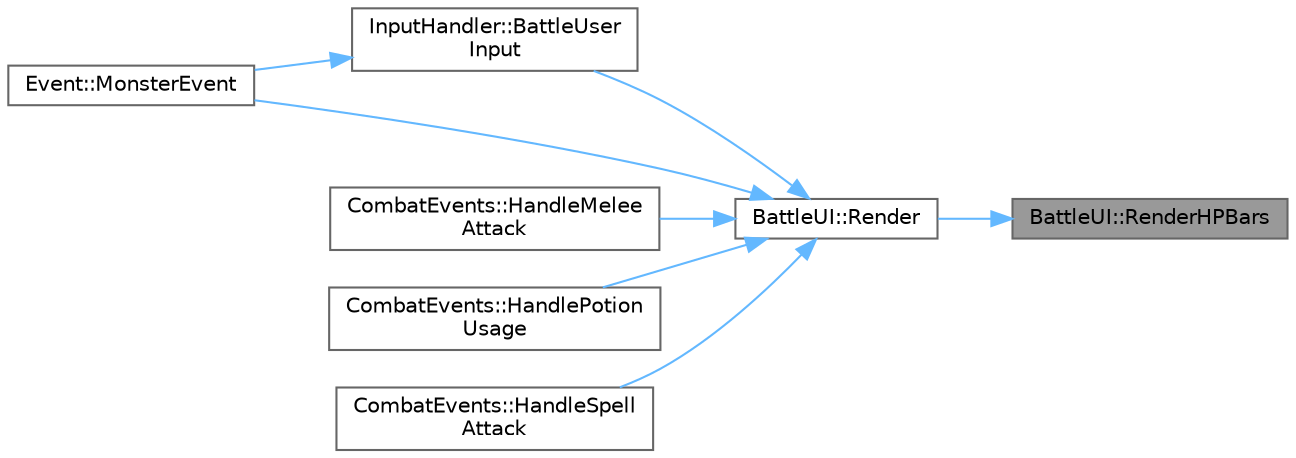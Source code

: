 digraph "BattleUI::RenderHPBars"
{
 // LATEX_PDF_SIZE
  bgcolor="transparent";
  edge [fontname=Helvetica,fontsize=10,labelfontname=Helvetica,labelfontsize=10];
  node [fontname=Helvetica,fontsize=10,shape=box,height=0.2,width=0.4];
  rankdir="RL";
  Node1 [id="Node000001",label="BattleUI::RenderHPBars",height=0.2,width=0.4,color="gray40", fillcolor="grey60", style="filled", fontcolor="black",tooltip="Renders the HP bars for the player and the monster."];
  Node1 -> Node2 [id="edge8_Node000001_Node000002",dir="back",color="steelblue1",style="solid",tooltip=" "];
  Node2 [id="Node000002",label="BattleUI::Render",height=0.2,width=0.4,color="grey40", fillcolor="white", style="filled",URL="$class_battle_u_i.html#a7f64fecd0128bcbf29ab533b0af2de84",tooltip="Renders the battle UI."];
  Node2 -> Node3 [id="edge9_Node000002_Node000003",dir="back",color="steelblue1",style="solid",tooltip=" "];
  Node3 [id="Node000003",label="InputHandler::BattleUser\lInput",height=0.2,width=0.4,color="grey40", fillcolor="white", style="filled",URL="$class_input_handler.html#ae545a74e25eef71ed3f658789cc5018a",tooltip="Handles user input during battles."];
  Node3 -> Node4 [id="edge10_Node000003_Node000004",dir="back",color="steelblue1",style="solid",tooltip=" "];
  Node4 [id="Node000004",label="Event::MonsterEvent",height=0.2,width=0.4,color="grey40", fillcolor="white", style="filled",URL="$class_event.html#ae13a9997f6b23b04342dee739f2cd1b6",tooltip="Handles a monster event."];
  Node2 -> Node5 [id="edge11_Node000002_Node000005",dir="back",color="steelblue1",style="solid",tooltip=" "];
  Node5 [id="Node000005",label="CombatEvents::HandleMelee\lAttack",height=0.2,width=0.4,color="grey40", fillcolor="white", style="filled",URL="$class_combat_events.html#ac218c5524397d2ab4fedb0203e87475b",tooltip="Handles a melee attack in combat."];
  Node2 -> Node6 [id="edge12_Node000002_Node000006",dir="back",color="steelblue1",style="solid",tooltip=" "];
  Node6 [id="Node000006",label="CombatEvents::HandlePotion\lUsage",height=0.2,width=0.4,color="grey40", fillcolor="white", style="filled",URL="$class_combat_events.html#a3260199bd698163d4460d0d1319daf4c",tooltip="Handles the usage of a potion in combat."];
  Node2 -> Node7 [id="edge13_Node000002_Node000007",dir="back",color="steelblue1",style="solid",tooltip=" "];
  Node7 [id="Node000007",label="CombatEvents::HandleSpell\lAttack",height=0.2,width=0.4,color="grey40", fillcolor="white", style="filled",URL="$class_combat_events.html#a446faa7e9689eeb8eeb7f97046be3c8c",tooltip="Handles a spell attack in combat."];
  Node2 -> Node4 [id="edge14_Node000002_Node000004",dir="back",color="steelblue1",style="solid",tooltip=" "];
}
